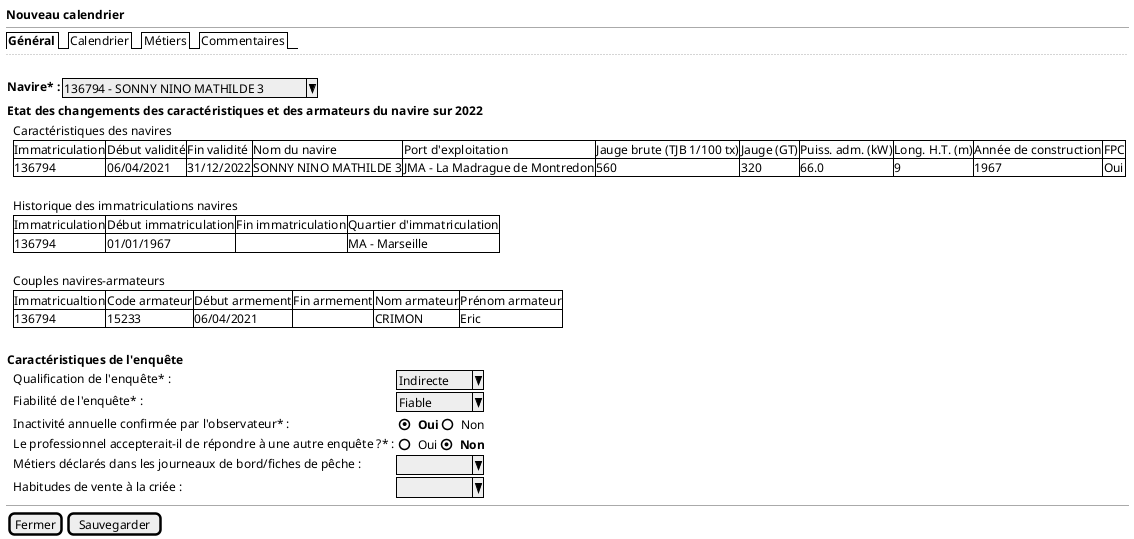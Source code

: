 @startsalt
{
  <b>Nouveau calendrier
  --
  {/ <b>Général | Calendrier | Métiers | Commentaires }
  ..
  .

  {<b>Navire* : | ^136794 - SONNY NINO MATHILDE 3^}

  {
  <b>Etat des changements des caractéristiques et des armateurs du navire sur 2022
    {
    . | Caractéristiques des navires
    . | {# Immatriculation | Début validité | Fin validité | Nom du navire | Port d'exploitation | Jauge brute (TJB 1/100 tx) | Jauge (GT) | Puiss. adm. (kW) | Long. H.T. (m) | Année de construction | FPC
       136794 | 06/04/2021 | 31/12/2022 | SONNY NINO MATHILDE 3 | JMA - La Madrague de Montredon | 560 | 320 | 66.0 | 9 | 1967 | Oui}
    .

    . | Historique des immatriculations navires
    . | {# Immatriculation | Début immatriculation | Fin immatriculation | Quartier d'immatriculation
       136794 | 01/01/1967 | . | MA - Marseille}
    .

    . | Couples navires-armateurs
    . | {# Immatricualtion | Code armateur | Début armement | Fin armement | Nom armateur | Prénom armateur
       136794 | 15233 | 06/04/2021 | . | CRIMON | Eric}
    }
  }
  .

  {
  <b>Caractéristiques de l'enquête
     {
     . | Qualification de l'enquête* : | ^Indirecte^
     . | Fiabilité de l'enquête* : | ^Fiable   ^
     . | Inactivité annuelle confirmée par l'observateur* : | { (X) <b>Oui | () Non }
     . | Le professionnel accepterait-il de répondre à une autre enquête ?* : | { () Oui | (X) <b>Non }
     . | Métiers déclarés dans les journeaux de bord/fiches de pêche : | ^         ^
     . | Habitudes de vente à la criée : | ^         ^
     }
  }

  --
  { [Fermer] | [Sauvegarder] }
}
@endsalt